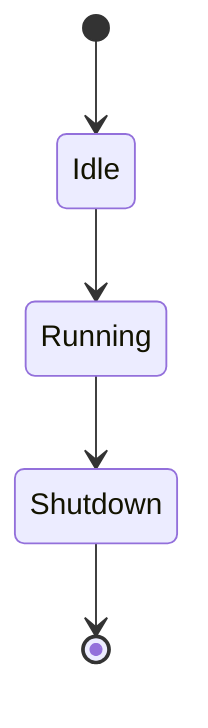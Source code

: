 %% Mermaid state (placeholder)
stateDiagram-v2
  [*] --> Idle
  Idle --> Running
  Running --> Shutdown
  Shutdown --> [*]